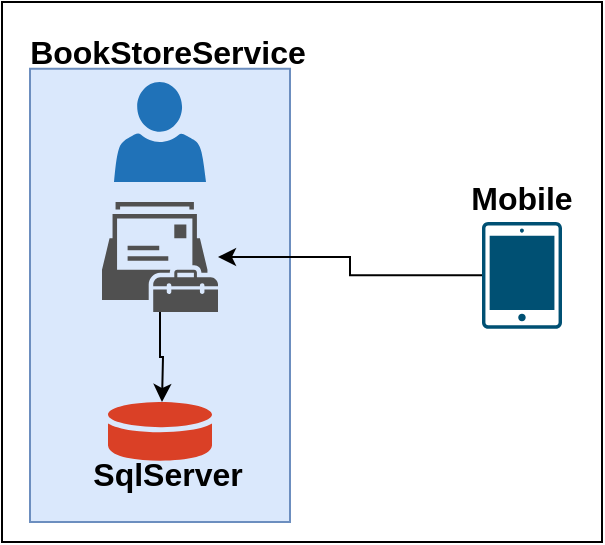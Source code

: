<mxfile version="20.5.3" type="device"><diagram id="QZraqMCwu9r_tLT9FRgA" name="Page-1"><mxGraphModel dx="981" dy="503" grid="1" gridSize="10" guides="1" tooltips="1" connect="1" arrows="1" fold="1" page="1" pageScale="1" pageWidth="850" pageHeight="1100" math="0" shadow="0"><root><mxCell id="0"/><mxCell id="1" parent="0"/><mxCell id="3woMuaeF4aLc6dON02uK-17" value="" style="rounded=0;whiteSpace=wrap;html=1;fontSize=16;" vertex="1" parent="1"><mxGeometry x="40" y="70" width="300" height="270" as="geometry"/></mxCell><mxCell id="3woMuaeF4aLc6dON02uK-13" value="" style="verticalLabelPosition=bottom;verticalAlign=top;html=1;shape=mxgraph.basic.rect;fillColor2=none;strokeWidth=1;size=20;indent=5;fillColor=#dae8fc;strokeColor=#6c8ebf;" vertex="1" parent="1"><mxGeometry x="54" y="103.33" width="130" height="226.67" as="geometry"/></mxCell><mxCell id="3woMuaeF4aLc6dON02uK-7" style="edgeStyle=orthogonalEdgeStyle;rounded=0;orthogonalLoop=1;jettySize=auto;html=1;" edge="1" parent="1" source="3woMuaeF4aLc6dON02uK-1"><mxGeometry relative="1" as="geometry"><mxPoint x="120" y="270" as="targetPoint"/></mxGeometry></mxCell><mxCell id="3woMuaeF4aLc6dON02uK-1" value="" style="sketch=0;pointerEvents=1;shadow=0;dashed=0;html=1;strokeColor=none;fillColor=#505050;labelPosition=center;verticalLabelPosition=bottom;verticalAlign=top;outlineConnect=0;align=center;shape=mxgraph.office.communications.system_mailbox;" vertex="1" parent="1"><mxGeometry x="90" y="170" width="58" height="55" as="geometry"/></mxCell><mxCell id="3woMuaeF4aLc6dON02uK-2" value="" style="sketch=0;shadow=0;dashed=0;html=1;strokeColor=none;labelPosition=center;verticalLabelPosition=bottom;verticalAlign=top;outlineConnect=0;align=center;shape=mxgraph.office.databases.database_mini_1;fillColor=#DA4026;" vertex="1" parent="1"><mxGeometry x="93" y="270" width="52" height="30" as="geometry"/></mxCell><mxCell id="3woMuaeF4aLc6dON02uK-8" value="" style="sketch=0;pointerEvents=1;shadow=0;dashed=0;html=1;strokeColor=none;labelPosition=center;verticalLabelPosition=bottom;verticalAlign=top;outlineConnect=0;align=center;shape=mxgraph.office.users.user;fillColor=#2072B8;" vertex="1" parent="1"><mxGeometry x="96" y="110" width="46" height="50" as="geometry"/></mxCell><mxCell id="3woMuaeF4aLc6dON02uK-12" style="edgeStyle=orthogonalEdgeStyle;rounded=0;orthogonalLoop=1;jettySize=auto;html=1;" edge="1" parent="1" source="3woMuaeF4aLc6dON02uK-10" target="3woMuaeF4aLc6dON02uK-1"><mxGeometry relative="1" as="geometry"><mxPoint x="210" y="206" as="targetPoint"/></mxGeometry></mxCell><mxCell id="3woMuaeF4aLc6dON02uK-10" value="" style="sketch=0;points=[[0.015,0.015,0],[0.985,0.015,0],[0.985,0.985,0],[0.015,0.985,0],[0.25,0,0],[0.5,0,0],[0.75,0,0],[1,0.25,0],[1,0.5,0],[1,0.75,0],[0.75,1,0],[0.5,1,0],[0.25,1,0],[0,0.75,0],[0,0.5,0],[0,0.25,0]];verticalLabelPosition=bottom;html=1;verticalAlign=top;aspect=fixed;align=center;pointerEvents=1;shape=mxgraph.cisco19.handheld;fillColor=#005073;strokeColor=none;" vertex="1" parent="1"><mxGeometry x="280" y="180" width="40" height="53.33" as="geometry"/></mxCell><mxCell id="3woMuaeF4aLc6dON02uK-14" value="BookStoreService" style="text;html=1;strokeColor=none;fillColor=none;align=center;verticalAlign=middle;whiteSpace=wrap;rounded=0;fontSize=16;fontStyle=1" vertex="1" parent="1"><mxGeometry x="93" y="80.0" width="60" height="30" as="geometry"/></mxCell><mxCell id="3woMuaeF4aLc6dON02uK-15" value="Mobile" style="text;html=1;strokeColor=none;fillColor=none;align=center;verticalAlign=middle;whiteSpace=wrap;rounded=0;fontSize=16;fontStyle=1" vertex="1" parent="1"><mxGeometry x="270" y="153.33" width="60" height="30" as="geometry"/></mxCell><mxCell id="3woMuaeF4aLc6dON02uK-16" value="SqlServer" style="text;html=1;strokeColor=none;fillColor=none;align=center;verticalAlign=middle;whiteSpace=wrap;rounded=0;fontSize=16;fontStyle=1" vertex="1" parent="1"><mxGeometry x="93" y="292" width="60" height="28" as="geometry"/></mxCell></root></mxGraphModel></diagram></mxfile>